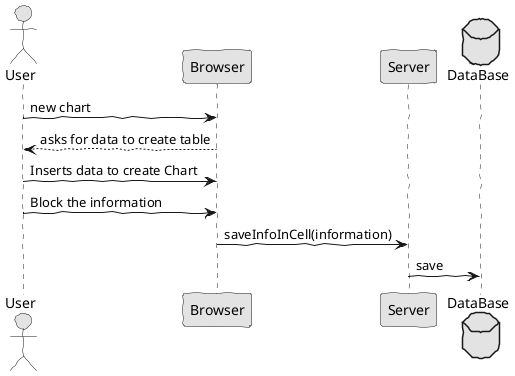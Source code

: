 @startuml  analysis1.png
skinparam handwritten true
skinparam monochrome true
skinparam packageStyle rect
skinparam defaultFontName FG Virgil
skinparam shadowing false

actor User

User -> Browser : new chart
Browser --> User : asks for data to create table
User -> Browser : Inserts data to create Chart
User -> Browser : Block the information
Browser -> Server : saveInfoInCell(information)
database DataBase
Server -> DataBase : save


@enduml